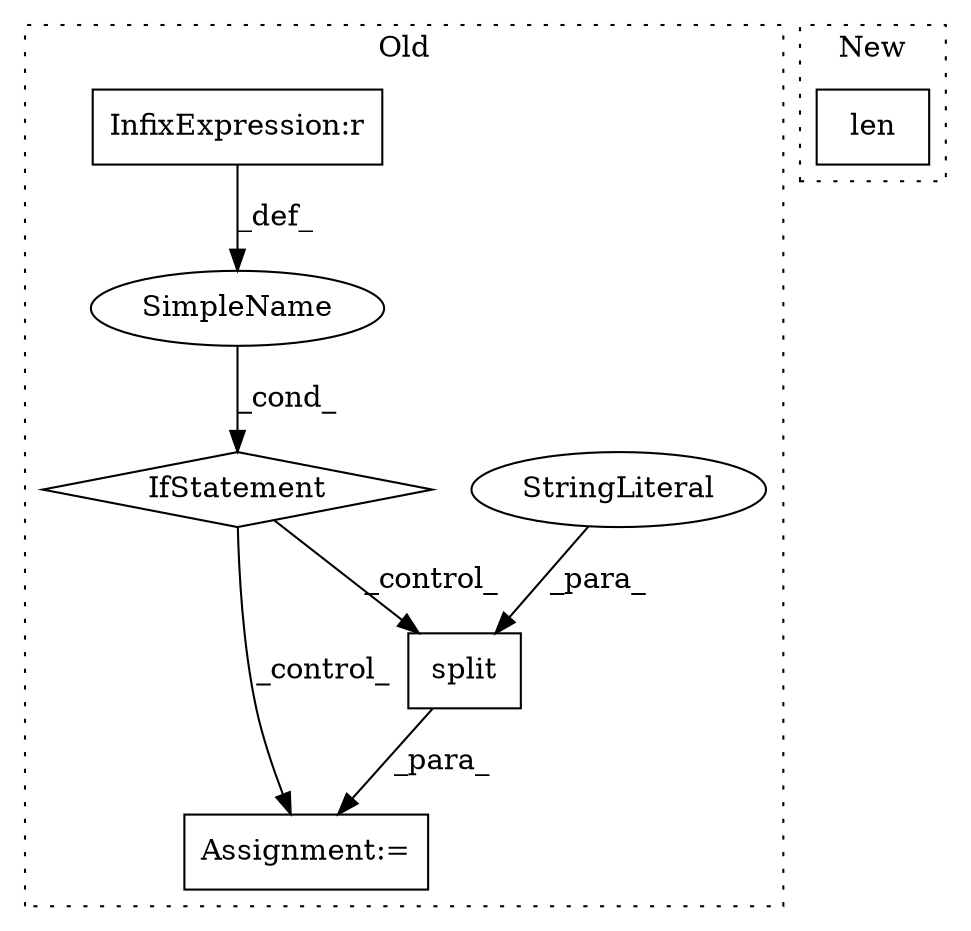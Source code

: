 digraph G {
subgraph cluster0 {
1 [label="split" a="32" s="1040,1049" l="6,1" shape="box"];
3 [label="StringLiteral" a="45" s="1046" l="3" shape="ellipse"];
4 [label="Assignment:=" a="7" s="1019" l="40" shape="box"];
5 [label="SimpleName" a="42" s="" l="" shape="ellipse"];
6 [label="IfStatement" a="25" s="716,742" l="4,2" shape="diamond"];
7 [label="InfixExpression:r" a="27" s="728" l="4" shape="box"];
label = "Old";
style="dotted";
}
subgraph cluster1 {
2 [label="len" a="32" s="642,649" l="4,1" shape="box"];
label = "New";
style="dotted";
}
1 -> 4 [label="_para_"];
3 -> 1 [label="_para_"];
5 -> 6 [label="_cond_"];
6 -> 4 [label="_control_"];
6 -> 1 [label="_control_"];
7 -> 5 [label="_def_"];
}